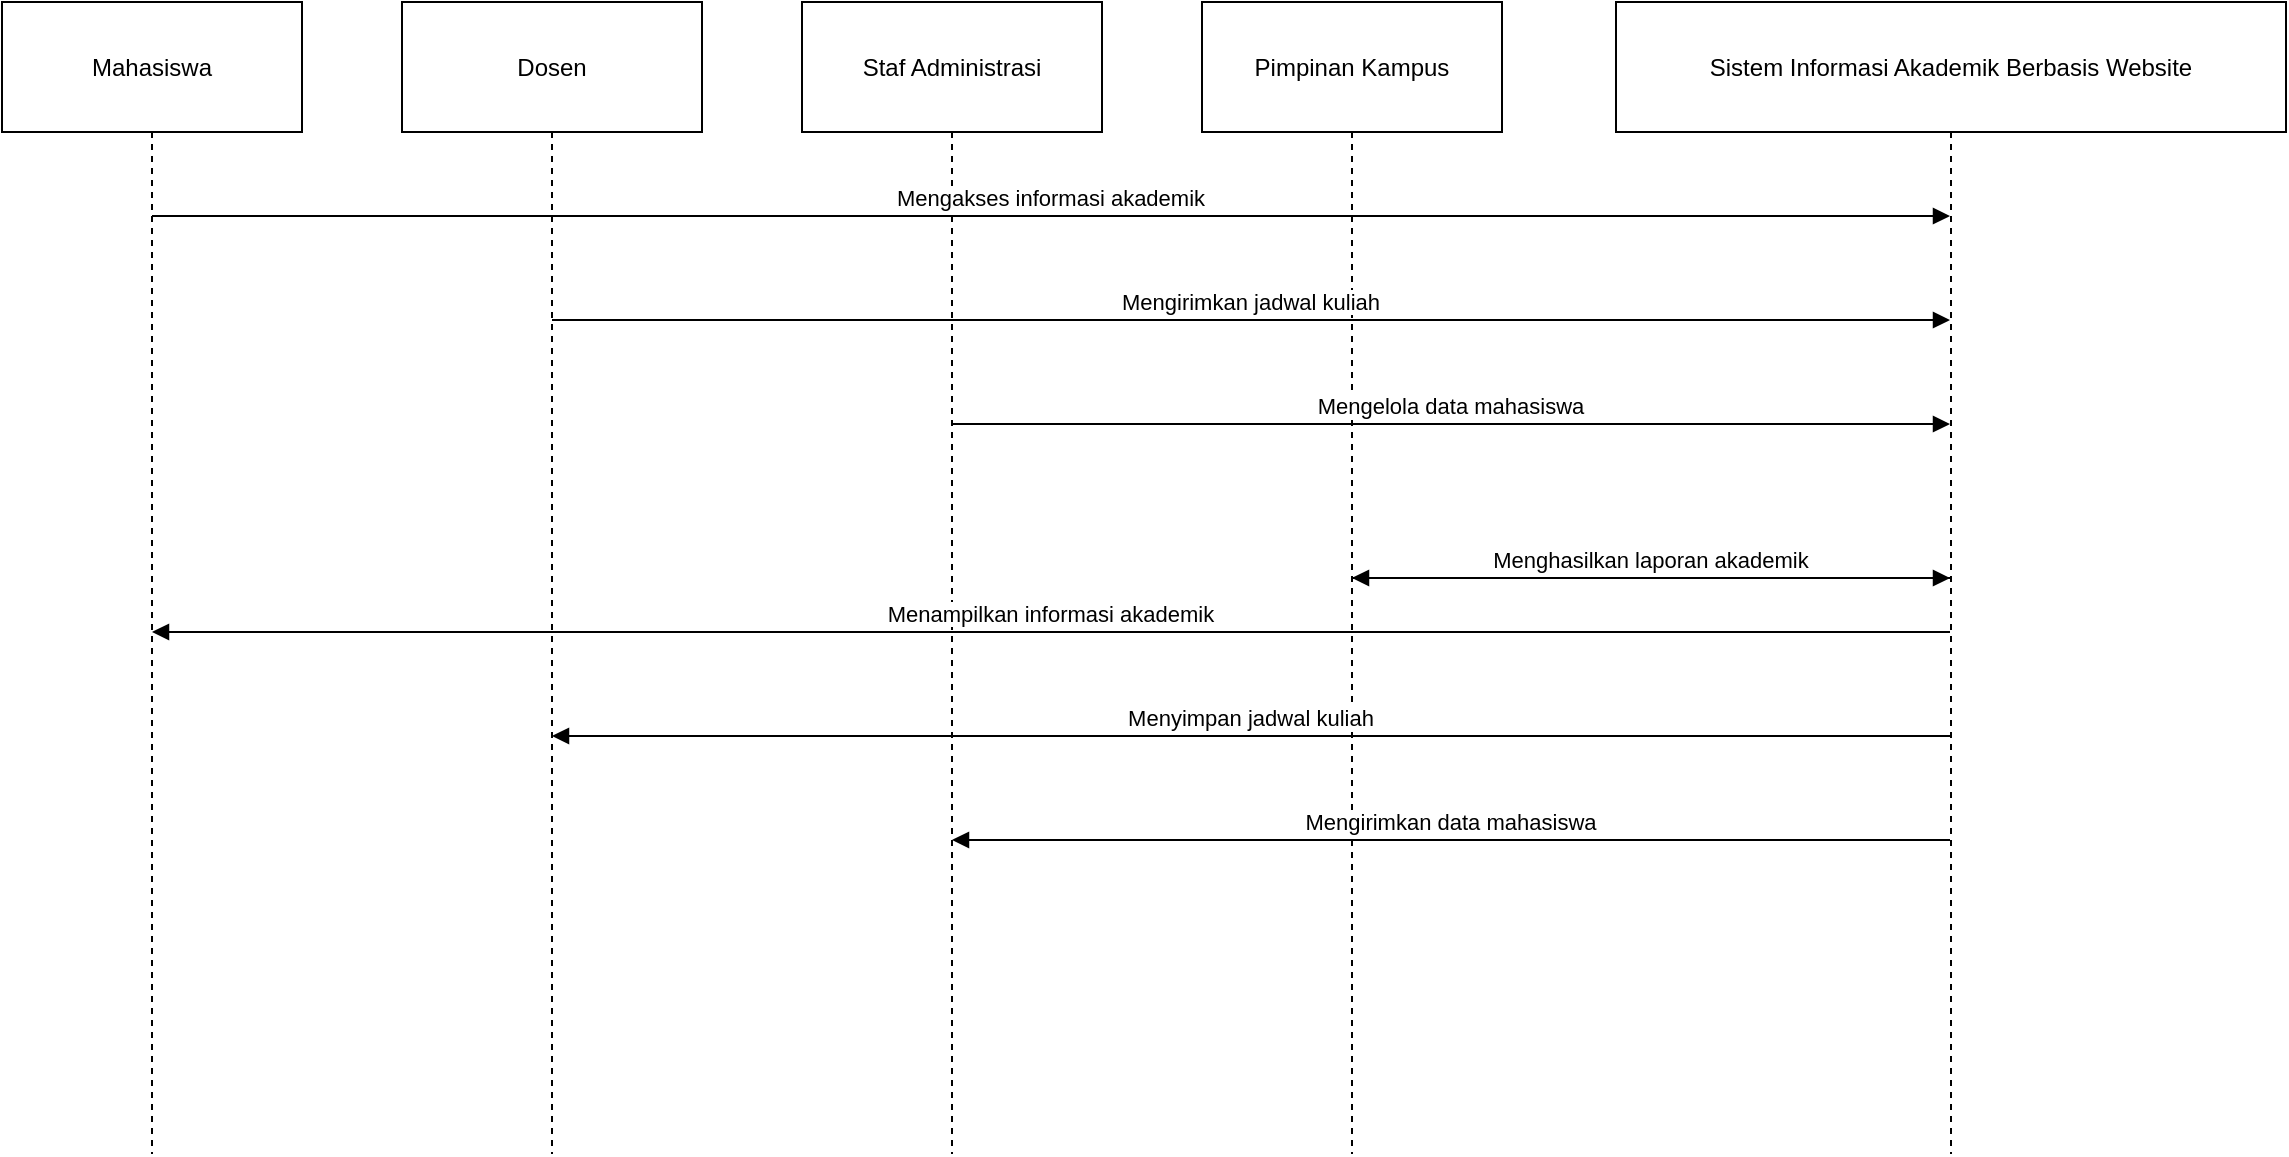 <mxfile version="22.0.8" type="github">
  <diagram name="Page-1" id="h4yENl39FDBpi9yrqxcT">
    <mxGraphModel>
      <root>
        <mxCell id="0" />
        <mxCell id="1" parent="0" />
        <mxCell id="2" value="Mahasiswa" style="shape=umlLifeline;perimeter=lifelinePerimeter;whiteSpace=wrap;container=1;dropTarget=0;collapsible=0;recursiveResize=0;outlineConnect=0;portConstraint=eastwest;newEdgeStyle={&quot;edgeStyle&quot;:&quot;elbowEdgeStyle&quot;,&quot;elbow&quot;:&quot;vertical&quot;,&quot;curved&quot;:0,&quot;rounded&quot;:0};size=65;" vertex="1" parent="1">
          <mxGeometry width="150" height="576" as="geometry" />
        </mxCell>
        <mxCell id="3" value="Dosen" style="shape=umlLifeline;perimeter=lifelinePerimeter;whiteSpace=wrap;container=1;dropTarget=0;collapsible=0;recursiveResize=0;outlineConnect=0;portConstraint=eastwest;newEdgeStyle={&quot;edgeStyle&quot;:&quot;elbowEdgeStyle&quot;,&quot;elbow&quot;:&quot;vertical&quot;,&quot;curved&quot;:0,&quot;rounded&quot;:0};size=65;" vertex="1" parent="1">
          <mxGeometry x="200" width="150" height="576" as="geometry" />
        </mxCell>
        <mxCell id="4" value="Staf Administrasi" style="shape=umlLifeline;perimeter=lifelinePerimeter;whiteSpace=wrap;container=1;dropTarget=0;collapsible=0;recursiveResize=0;outlineConnect=0;portConstraint=eastwest;newEdgeStyle={&quot;edgeStyle&quot;:&quot;elbowEdgeStyle&quot;,&quot;elbow&quot;:&quot;vertical&quot;,&quot;curved&quot;:0,&quot;rounded&quot;:0};size=65;" vertex="1" parent="1">
          <mxGeometry x="400" width="150" height="576" as="geometry" />
        </mxCell>
        <mxCell id="5" value="Pimpinan Kampus" style="shape=umlLifeline;perimeter=lifelinePerimeter;whiteSpace=wrap;container=1;dropTarget=0;collapsible=0;recursiveResize=0;outlineConnect=0;portConstraint=eastwest;newEdgeStyle={&quot;edgeStyle&quot;:&quot;elbowEdgeStyle&quot;,&quot;elbow&quot;:&quot;vertical&quot;,&quot;curved&quot;:0,&quot;rounded&quot;:0};size=65;" vertex="1" parent="1">
          <mxGeometry x="600" width="150" height="576" as="geometry" />
        </mxCell>
        <mxCell id="6" value="Sistem Informasi Akademik Berbasis Website" style="shape=umlLifeline;perimeter=lifelinePerimeter;whiteSpace=wrap;container=1;dropTarget=0;collapsible=0;recursiveResize=0;outlineConnect=0;portConstraint=eastwest;newEdgeStyle={&quot;edgeStyle&quot;:&quot;elbowEdgeStyle&quot;,&quot;elbow&quot;:&quot;vertical&quot;,&quot;curved&quot;:0,&quot;rounded&quot;:0};size=65;" vertex="1" parent="1">
          <mxGeometry x="807" width="335" height="576" as="geometry" />
        </mxCell>
        <mxCell id="7" value="Mengakses informasi akademik" style="verticalAlign=bottom;endArrow=block;edgeStyle=elbowEdgeStyle;elbow=vertical;curved=0;rounded=0;" edge="1" parent="1" source="2" target="6">
          <mxGeometry relative="1" as="geometry">
            <Array as="points">
              <mxPoint x="535" y="107" />
            </Array>
          </mxGeometry>
        </mxCell>
        <mxCell id="8" value="Mengirimkan jadwal kuliah" style="verticalAlign=bottom;endArrow=block;edgeStyle=elbowEdgeStyle;elbow=vertical;curved=0;rounded=0;" edge="1" parent="1" source="3" target="6">
          <mxGeometry relative="1" as="geometry">
            <Array as="points">
              <mxPoint x="635" y="159" />
            </Array>
          </mxGeometry>
        </mxCell>
        <mxCell id="9" value="Mengelola data mahasiswa" style="verticalAlign=bottom;endArrow=block;edgeStyle=elbowEdgeStyle;elbow=vertical;curved=0;rounded=0;" edge="1" parent="1" source="4" target="6">
          <mxGeometry relative="1" as="geometry">
            <Array as="points">
              <mxPoint x="735" y="211" />
            </Array>
          </mxGeometry>
        </mxCell>
        <mxCell id="10" value="Melihat laporan akademik" style="verticalAlign=bottom;endArrow=block;edgeStyle=elbowEdgeStyle;elbow=vertical;curved=0;rounded=0;" edge="1" parent="1" source="5" target="6">
          <mxGeometry relative="1" as="geometry">
            <Array as="points">
              <mxPoint x="835" y="263" />
            </Array>
          </mxGeometry>
        </mxCell>
        <mxCell id="11" value="Menampilkan informasi akademik" style="verticalAlign=bottom;endArrow=block;edgeStyle=elbowEdgeStyle;elbow=vertical;curved=0;rounded=0;" edge="1" parent="1" source="6" target="2">
          <mxGeometry relative="1" as="geometry">
            <Array as="points">
              <mxPoint x="535" y="315" />
            </Array>
          </mxGeometry>
        </mxCell>
        <mxCell id="12" value="Menyimpan jadwal kuliah" style="verticalAlign=bottom;endArrow=block;edgeStyle=elbowEdgeStyle;elbow=vertical;curved=0;rounded=0;" edge="1" parent="1" source="6" target="3">
          <mxGeometry relative="1" as="geometry">
            <Array as="points">
              <mxPoint x="635" y="367" />
            </Array>
          </mxGeometry>
        </mxCell>
        <mxCell id="13" value="Mengirimkan data mahasiswa" style="verticalAlign=bottom;endArrow=block;edgeStyle=elbowEdgeStyle;elbow=vertical;curved=0;rounded=0;" edge="1" parent="1" source="6" target="4">
          <mxGeometry relative="1" as="geometry">
            <Array as="points">
              <mxPoint x="735" y="419" />
            </Array>
          </mxGeometry>
        </mxCell>
        <mxCell id="14" value="Menghasilkan laporan akademik" style="verticalAlign=bottom;endArrow=block;edgeStyle=elbowEdgeStyle;elbow=vertical;curved=0;rounded=0;" edge="1" parent="1" source="6" target="5">
          <mxGeometry relative="1" as="geometry">
            <Array as="points">
              <mxPoint x="835" y="471" />
            </Array>
          </mxGeometry>
        </mxCell>
      </root>
    </mxGraphModel>
  </diagram>
</mxfile>
